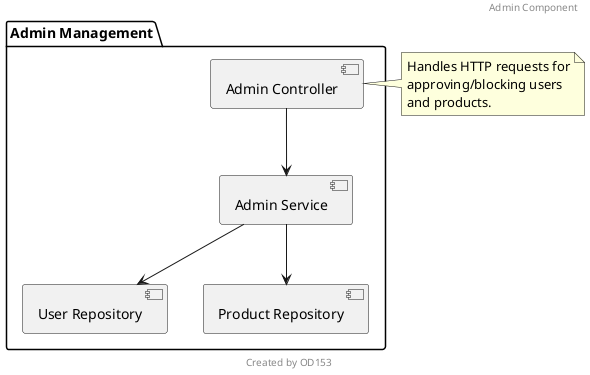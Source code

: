@startuml
header Admin Component
footer Created by OD153
package "Admin Management" {
  [Admin Controller] --> [Admin Service]
  [Admin Service] --> [User Repository]
  [Admin Service] --> [Product Repository]
}

note right of [Admin Controller]
  Handles HTTP requests for
  approving/blocking users
  and products.
end note
@enduml